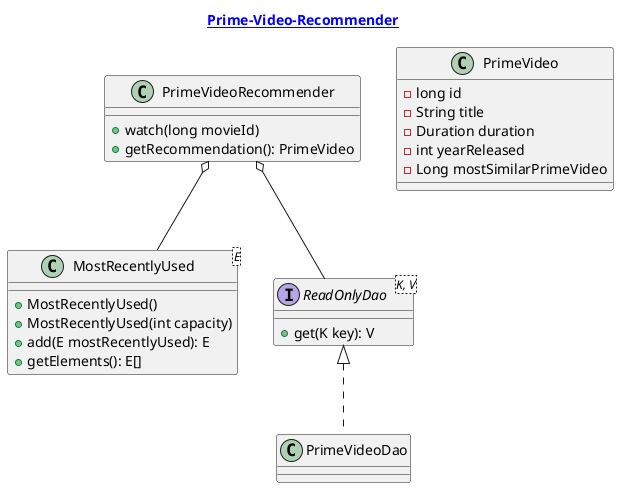 @startuml
title [[https://tiny.amazon.com/ptfuxrhu/PrimeVideoRecommender Prime-Video-Recommender]]

class MostRecentlyUsed<E> {
+ MostRecentlyUsed()
+ MostRecentlyUsed(int capacity)
+ add(E mostRecentlyUsed): E
+ getElements(): E[]
}

class PrimeVideo {
- long id
- String title
- Duration duration
- int yearReleased
- Long mostSimilarPrimeVideo
}

class PrimeVideoRecommender {
+ watch(long movieId)
+ getRecommendation(): PrimeVideo
}

class PrimeVideoDao implements ReadOnlyDao

interface ReadOnlyDao<K, V> {
+ get(K key): V
}

PrimeVideoRecommender o-- MostRecentlyUsed
PrimeVideoRecommender o-- ReadOnlyDao

@enduml
